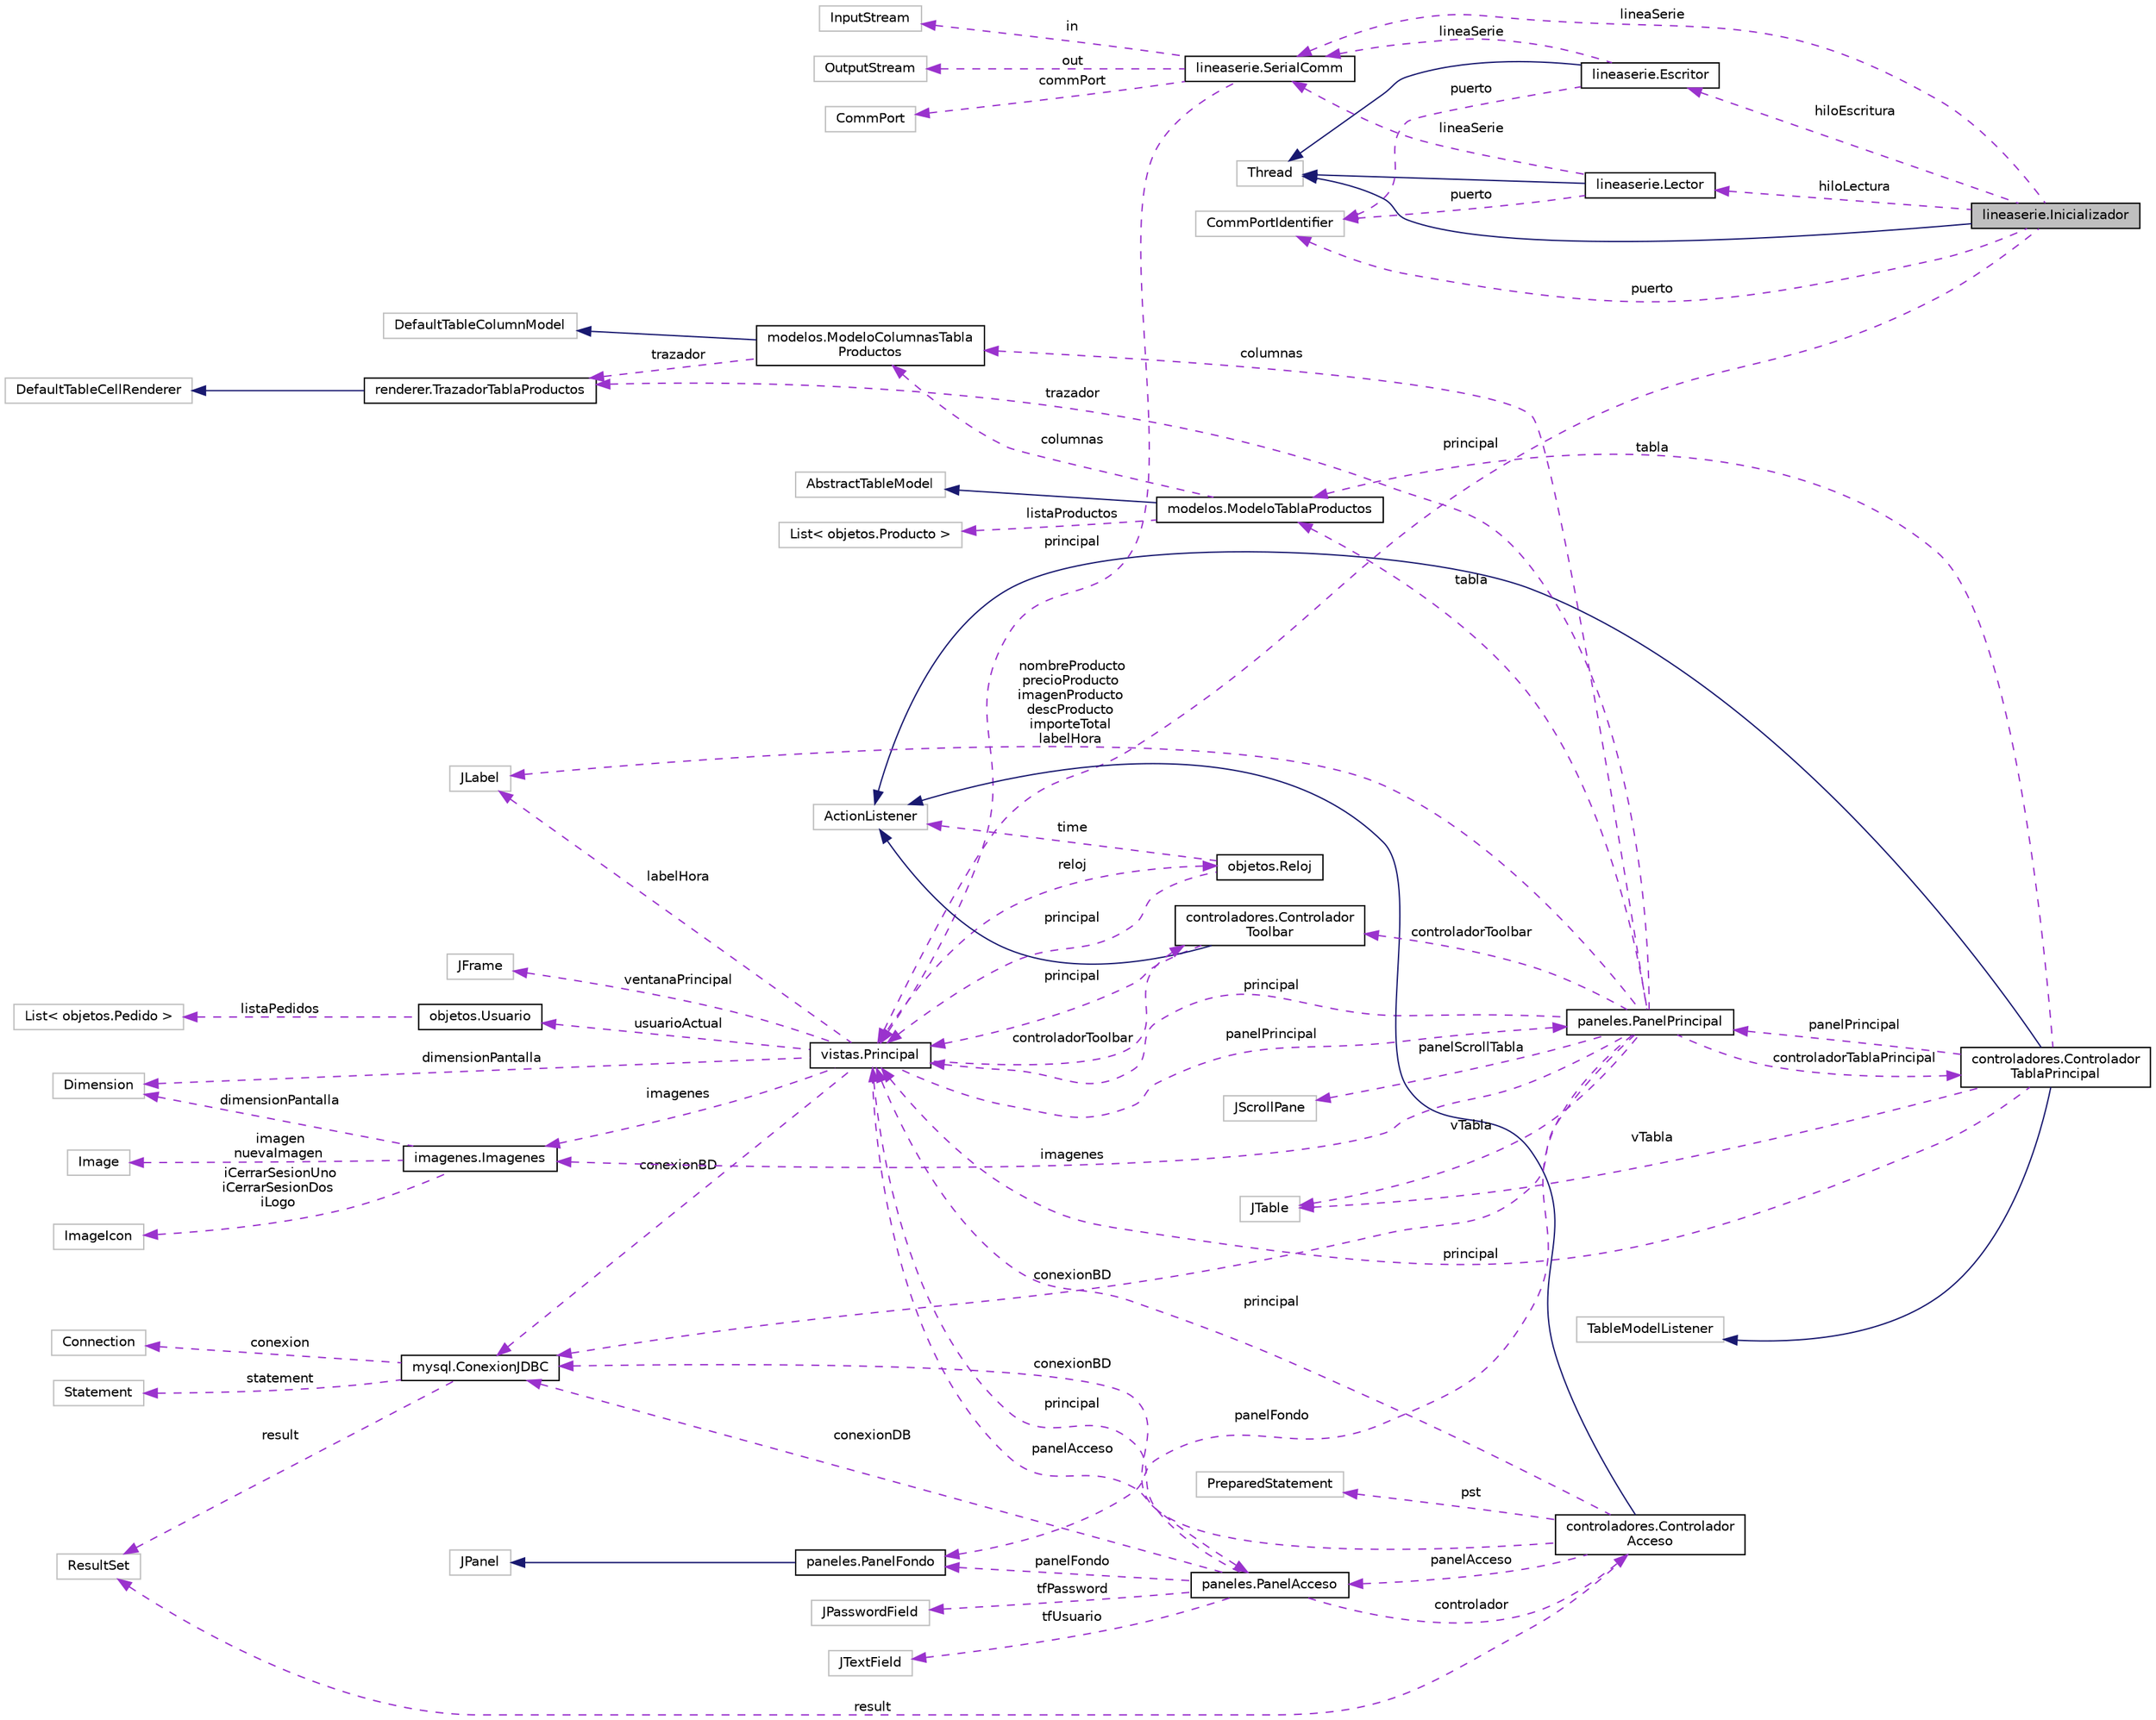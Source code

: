 digraph "lineaserie.Inicializador"
{
  edge [fontname="Helvetica",fontsize="10",labelfontname="Helvetica",labelfontsize="10"];
  node [fontname="Helvetica",fontsize="10",shape=record];
  rankdir="LR";
  Node2 [label="lineaserie.Inicializador",height=0.2,width=0.4,color="black", fillcolor="grey75", style="filled", fontcolor="black"];
  Node3 -> Node2 [dir="back",color="midnightblue",fontsize="10",style="solid",fontname="Helvetica"];
  Node3 [label="Thread",height=0.2,width=0.4,color="grey75", fillcolor="white", style="filled"];
  Node4 -> Node2 [dir="back",color="darkorchid3",fontsize="10",style="dashed",label=" puerto" ,fontname="Helvetica"];
  Node4 [label="CommPortIdentifier",height=0.2,width=0.4,color="grey75", fillcolor="white", style="filled"];
  Node5 -> Node2 [dir="back",color="darkorchid3",fontsize="10",style="dashed",label=" lineaSerie" ,fontname="Helvetica"];
  Node5 [label="lineaserie.SerialComm",height=0.2,width=0.4,color="black", fillcolor="white", style="filled",URL="$classlineaserie_1_1_serial_comm.html"];
  Node6 -> Node5 [dir="back",color="darkorchid3",fontsize="10",style="dashed",label=" in" ,fontname="Helvetica"];
  Node6 [label="InputStream",height=0.2,width=0.4,color="grey75", fillcolor="white", style="filled"];
  Node7 -> Node5 [dir="back",color="darkorchid3",fontsize="10",style="dashed",label=" out" ,fontname="Helvetica"];
  Node7 [label="OutputStream",height=0.2,width=0.4,color="grey75", fillcolor="white", style="filled"];
  Node8 -> Node5 [dir="back",color="darkorchid3",fontsize="10",style="dashed",label=" commPort" ,fontname="Helvetica"];
  Node8 [label="CommPort",height=0.2,width=0.4,color="grey75", fillcolor="white", style="filled"];
  Node9 -> Node5 [dir="back",color="darkorchid3",fontsize="10",style="dashed",label=" principal" ,fontname="Helvetica"];
  Node9 [label="vistas.Principal",height=0.2,width=0.4,color="black", fillcolor="white", style="filled",URL="$classvistas_1_1_principal.html"];
  Node10 -> Node9 [dir="back",color="darkorchid3",fontsize="10",style="dashed",label=" reloj" ,fontname="Helvetica"];
  Node10 [label="objetos.Reloj",height=0.2,width=0.4,color="black", fillcolor="white", style="filled",URL="$classobjetos_1_1_reloj.html"];
  Node11 -> Node10 [dir="back",color="darkorchid3",fontsize="10",style="dashed",label=" time" ,fontname="Helvetica"];
  Node11 [label="ActionListener",height=0.2,width=0.4,color="grey75", fillcolor="white", style="filled"];
  Node9 -> Node10 [dir="back",color="darkorchid3",fontsize="10",style="dashed",label=" principal" ,fontname="Helvetica"];
  Node12 -> Node9 [dir="back",color="darkorchid3",fontsize="10",style="dashed",label=" panelPrincipal" ,fontname="Helvetica"];
  Node12 [label="paneles.PanelPrincipal",height=0.2,width=0.4,color="black", fillcolor="white", style="filled",URL="$classpaneles_1_1_panel_principal.html"];
  Node13 -> Node12 [dir="back",color="darkorchid3",fontsize="10",style="dashed",label=" controladorTablaPrincipal" ,fontname="Helvetica"];
  Node13 [label="controladores.Controlador\lTablaPrincipal",height=0.2,width=0.4,color="black", fillcolor="white", style="filled",URL="$classcontroladores_1_1_controlador_tabla_principal.html"];
  Node11 -> Node13 [dir="back",color="midnightblue",fontsize="10",style="solid",fontname="Helvetica"];
  Node14 -> Node13 [dir="back",color="midnightblue",fontsize="10",style="solid",fontname="Helvetica"];
  Node14 [label="TableModelListener",height=0.2,width=0.4,color="grey75", fillcolor="white", style="filled"];
  Node12 -> Node13 [dir="back",color="darkorchid3",fontsize="10",style="dashed",label=" panelPrincipal" ,fontname="Helvetica"];
  Node15 -> Node13 [dir="back",color="darkorchid3",fontsize="10",style="dashed",label=" vTabla" ,fontname="Helvetica"];
  Node15 [label="JTable",height=0.2,width=0.4,color="grey75", fillcolor="white", style="filled"];
  Node9 -> Node13 [dir="back",color="darkorchid3",fontsize="10",style="dashed",label=" principal" ,fontname="Helvetica"];
  Node16 -> Node13 [dir="back",color="darkorchid3",fontsize="10",style="dashed",label=" tabla" ,fontname="Helvetica"];
  Node16 [label="modelos.ModeloTablaProductos",height=0.2,width=0.4,color="black", fillcolor="white", style="filled",URL="$classmodelos_1_1_modelo_tabla_productos.html"];
  Node17 -> Node16 [dir="back",color="midnightblue",fontsize="10",style="solid",fontname="Helvetica"];
  Node17 [label="AbstractTableModel",height=0.2,width=0.4,color="grey75", fillcolor="white", style="filled"];
  Node18 -> Node16 [dir="back",color="darkorchid3",fontsize="10",style="dashed",label=" columnas" ,fontname="Helvetica"];
  Node18 [label="modelos.ModeloColumnasTabla\lProductos",height=0.2,width=0.4,color="black", fillcolor="white", style="filled",URL="$classmodelos_1_1_modelo_columnas_tabla_productos.html"];
  Node19 -> Node18 [dir="back",color="midnightblue",fontsize="10",style="solid",fontname="Helvetica"];
  Node19 [label="DefaultTableColumnModel",height=0.2,width=0.4,color="grey75", fillcolor="white", style="filled"];
  Node20 -> Node18 [dir="back",color="darkorchid3",fontsize="10",style="dashed",label=" trazador" ,fontname="Helvetica"];
  Node20 [label="renderer.TrazadorTablaProductos",height=0.2,width=0.4,color="black", fillcolor="white", style="filled",URL="$classrenderer_1_1_trazador_tabla_productos.html"];
  Node21 -> Node20 [dir="back",color="midnightblue",fontsize="10",style="solid",fontname="Helvetica"];
  Node21 [label="DefaultTableCellRenderer",height=0.2,width=0.4,color="grey75", fillcolor="white", style="filled"];
  Node22 -> Node16 [dir="back",color="darkorchid3",fontsize="10",style="dashed",label=" listaProductos" ,fontname="Helvetica"];
  Node22 [label="List\< objetos.Producto \>",height=0.2,width=0.4,color="grey75", fillcolor="white", style="filled"];
  Node20 -> Node12 [dir="back",color="darkorchid3",fontsize="10",style="dashed",label=" trazador" ,fontname="Helvetica"];
  Node23 -> Node12 [dir="back",color="darkorchid3",fontsize="10",style="dashed",label=" conexionBD" ,fontname="Helvetica"];
  Node23 [label="mysql.ConexionJDBC",height=0.2,width=0.4,color="black", fillcolor="white", style="filled",URL="$classmysql_1_1_conexion_j_d_b_c.html"];
  Node24 -> Node23 [dir="back",color="darkorchid3",fontsize="10",style="dashed",label=" statement" ,fontname="Helvetica"];
  Node24 [label="Statement",height=0.2,width=0.4,color="grey75", fillcolor="white", style="filled"];
  Node25 -> Node23 [dir="back",color="darkorchid3",fontsize="10",style="dashed",label=" conexion" ,fontname="Helvetica"];
  Node25 [label="Connection",height=0.2,width=0.4,color="grey75", fillcolor="white", style="filled"];
  Node26 -> Node23 [dir="back",color="darkorchid3",fontsize="10",style="dashed",label=" result" ,fontname="Helvetica"];
  Node26 [label="ResultSet",height=0.2,width=0.4,color="grey75", fillcolor="white", style="filled"];
  Node27 -> Node12 [dir="back",color="darkorchid3",fontsize="10",style="dashed",label=" controladorToolbar" ,fontname="Helvetica"];
  Node27 [label="controladores.Controlador\lToolbar",height=0.2,width=0.4,color="black", fillcolor="white", style="filled",URL="$classcontroladores_1_1_controlador_toolbar.html"];
  Node11 -> Node27 [dir="back",color="midnightblue",fontsize="10",style="solid",fontname="Helvetica"];
  Node9 -> Node27 [dir="back",color="darkorchid3",fontsize="10",style="dashed",label=" principal" ,fontname="Helvetica"];
  Node15 -> Node12 [dir="back",color="darkorchid3",fontsize="10",style="dashed",label=" vTabla" ,fontname="Helvetica"];
  Node28 -> Node12 [dir="back",color="darkorchid3",fontsize="10",style="dashed",label=" panelFondo" ,fontname="Helvetica"];
  Node28 [label="paneles.PanelFondo",height=0.2,width=0.4,color="black", fillcolor="white", style="filled",URL="$classpaneles_1_1_panel_fondo.html"];
  Node29 -> Node28 [dir="back",color="midnightblue",fontsize="10",style="solid",fontname="Helvetica"];
  Node29 [label="JPanel",height=0.2,width=0.4,color="grey75", fillcolor="white", style="filled"];
  Node18 -> Node12 [dir="back",color="darkorchid3",fontsize="10",style="dashed",label=" columnas" ,fontname="Helvetica"];
  Node30 -> Node12 [dir="back",color="darkorchid3",fontsize="10",style="dashed",label=" nombreProducto\nprecioProducto\nimagenProducto\ndescProducto\nimporteTotal\nlabelHora" ,fontname="Helvetica"];
  Node30 [label="JLabel",height=0.2,width=0.4,color="grey75", fillcolor="white", style="filled"];
  Node31 -> Node12 [dir="back",color="darkorchid3",fontsize="10",style="dashed",label=" imagenes" ,fontname="Helvetica"];
  Node31 [label="imagenes.Imagenes",height=0.2,width=0.4,color="black", fillcolor="white", style="filled",URL="$classimagenes_1_1_imagenes.html"];
  Node32 -> Node31 [dir="back",color="darkorchid3",fontsize="10",style="dashed",label=" iCerrarSesionUno\niCerrarSesionDos\niLogo" ,fontname="Helvetica"];
  Node32 [label="ImageIcon",height=0.2,width=0.4,color="grey75", fillcolor="white", style="filled"];
  Node33 -> Node31 [dir="back",color="darkorchid3",fontsize="10",style="dashed",label=" imagen\nnuevaImagen" ,fontname="Helvetica"];
  Node33 [label="Image",height=0.2,width=0.4,color="grey75", fillcolor="white", style="filled"];
  Node34 -> Node31 [dir="back",color="darkorchid3",fontsize="10",style="dashed",label=" dimensionPantalla" ,fontname="Helvetica"];
  Node34 [label="Dimension",height=0.2,width=0.4,color="grey75", fillcolor="white", style="filled"];
  Node35 -> Node12 [dir="back",color="darkorchid3",fontsize="10",style="dashed",label=" panelScrollTabla" ,fontname="Helvetica"];
  Node35 [label="JScrollPane",height=0.2,width=0.4,color="grey75", fillcolor="white", style="filled"];
  Node16 -> Node12 [dir="back",color="darkorchid3",fontsize="10",style="dashed",label=" tabla" ,fontname="Helvetica"];
  Node9 -> Node12 [dir="back",color="darkorchid3",fontsize="10",style="dashed",label=" principal" ,fontname="Helvetica"];
  Node27 -> Node9 [dir="back",color="darkorchid3",fontsize="10",style="dashed",label=" controladorToolbar" ,fontname="Helvetica"];
  Node36 -> Node9 [dir="back",color="darkorchid3",fontsize="10",style="dashed",label=" usuarioActual" ,fontname="Helvetica"];
  Node36 [label="objetos.Usuario",height=0.2,width=0.4,color="black", fillcolor="white", style="filled",URL="$classobjetos_1_1_usuario.html"];
  Node37 -> Node36 [dir="back",color="darkorchid3",fontsize="10",style="dashed",label=" listaPedidos" ,fontname="Helvetica"];
  Node37 [label="List\< objetos.Pedido \>",height=0.2,width=0.4,color="grey75", fillcolor="white", style="filled"];
  Node23 -> Node9 [dir="back",color="darkorchid3",fontsize="10",style="dashed",label=" conexionBD" ,fontname="Helvetica"];
  Node38 -> Node9 [dir="back",color="darkorchid3",fontsize="10",style="dashed",label=" ventanaPrincipal" ,fontname="Helvetica"];
  Node38 [label="JFrame",height=0.2,width=0.4,color="grey75", fillcolor="white", style="filled"];
  Node39 -> Node9 [dir="back",color="darkorchid3",fontsize="10",style="dashed",label=" panelAcceso" ,fontname="Helvetica"];
  Node39 [label="paneles.PanelAcceso",height=0.2,width=0.4,color="black", fillcolor="white", style="filled",URL="$classpaneles_1_1_panel_acceso.html"];
  Node40 -> Node39 [dir="back",color="darkorchid3",fontsize="10",style="dashed",label=" tfUsuario" ,fontname="Helvetica"];
  Node40 [label="JTextField",height=0.2,width=0.4,color="grey75", fillcolor="white", style="filled"];
  Node23 -> Node39 [dir="back",color="darkorchid3",fontsize="10",style="dashed",label=" conexionDB" ,fontname="Helvetica"];
  Node41 -> Node39 [dir="back",color="darkorchid3",fontsize="10",style="dashed",label=" tfPassword" ,fontname="Helvetica"];
  Node41 [label="JPasswordField",height=0.2,width=0.4,color="grey75", fillcolor="white", style="filled"];
  Node28 -> Node39 [dir="back",color="darkorchid3",fontsize="10",style="dashed",label=" panelFondo" ,fontname="Helvetica"];
  Node42 -> Node39 [dir="back",color="darkorchid3",fontsize="10",style="dashed",label=" controlador" ,fontname="Helvetica"];
  Node42 [label="controladores.Controlador\lAcceso",height=0.2,width=0.4,color="black", fillcolor="white", style="filled",URL="$classcontroladores_1_1_controlador_acceso.html"];
  Node11 -> Node42 [dir="back",color="midnightblue",fontsize="10",style="solid",fontname="Helvetica"];
  Node23 -> Node42 [dir="back",color="darkorchid3",fontsize="10",style="dashed",label=" conexionBD" ,fontname="Helvetica"];
  Node39 -> Node42 [dir="back",color="darkorchid3",fontsize="10",style="dashed",label=" panelAcceso" ,fontname="Helvetica"];
  Node43 -> Node42 [dir="back",color="darkorchid3",fontsize="10",style="dashed",label=" pst" ,fontname="Helvetica"];
  Node43 [label="PreparedStatement",height=0.2,width=0.4,color="grey75", fillcolor="white", style="filled"];
  Node9 -> Node42 [dir="back",color="darkorchid3",fontsize="10",style="dashed",label=" principal" ,fontname="Helvetica"];
  Node26 -> Node42 [dir="back",color="darkorchid3",fontsize="10",style="dashed",label=" result" ,fontname="Helvetica"];
  Node9 -> Node39 [dir="back",color="darkorchid3",fontsize="10",style="dashed",label=" principal" ,fontname="Helvetica"];
  Node34 -> Node9 [dir="back",color="darkorchid3",fontsize="10",style="dashed",label=" dimensionPantalla" ,fontname="Helvetica"];
  Node30 -> Node9 [dir="back",color="darkorchid3",fontsize="10",style="dashed",label=" labelHora" ,fontname="Helvetica"];
  Node31 -> Node9 [dir="back",color="darkorchid3",fontsize="10",style="dashed",label=" imagenes" ,fontname="Helvetica"];
  Node44 -> Node2 [dir="back",color="darkorchid3",fontsize="10",style="dashed",label=" hiloEscritura" ,fontname="Helvetica"];
  Node44 [label="lineaserie.Escritor",height=0.2,width=0.4,color="black", fillcolor="white", style="filled",URL="$classlineaserie_1_1_escritor.html"];
  Node3 -> Node44 [dir="back",color="midnightblue",fontsize="10",style="solid",fontname="Helvetica"];
  Node4 -> Node44 [dir="back",color="darkorchid3",fontsize="10",style="dashed",label=" puerto" ,fontname="Helvetica"];
  Node5 -> Node44 [dir="back",color="darkorchid3",fontsize="10",style="dashed",label=" lineaSerie" ,fontname="Helvetica"];
  Node9 -> Node2 [dir="back",color="darkorchid3",fontsize="10",style="dashed",label=" principal" ,fontname="Helvetica"];
  Node45 -> Node2 [dir="back",color="darkorchid3",fontsize="10",style="dashed",label=" hiloLectura" ,fontname="Helvetica"];
  Node45 [label="lineaserie.Lector",height=0.2,width=0.4,color="black", fillcolor="white", style="filled",URL="$classlineaserie_1_1_lector.html"];
  Node3 -> Node45 [dir="back",color="midnightblue",fontsize="10",style="solid",fontname="Helvetica"];
  Node4 -> Node45 [dir="back",color="darkorchid3",fontsize="10",style="dashed",label=" puerto" ,fontname="Helvetica"];
  Node5 -> Node45 [dir="back",color="darkorchid3",fontsize="10",style="dashed",label=" lineaSerie" ,fontname="Helvetica"];
}
